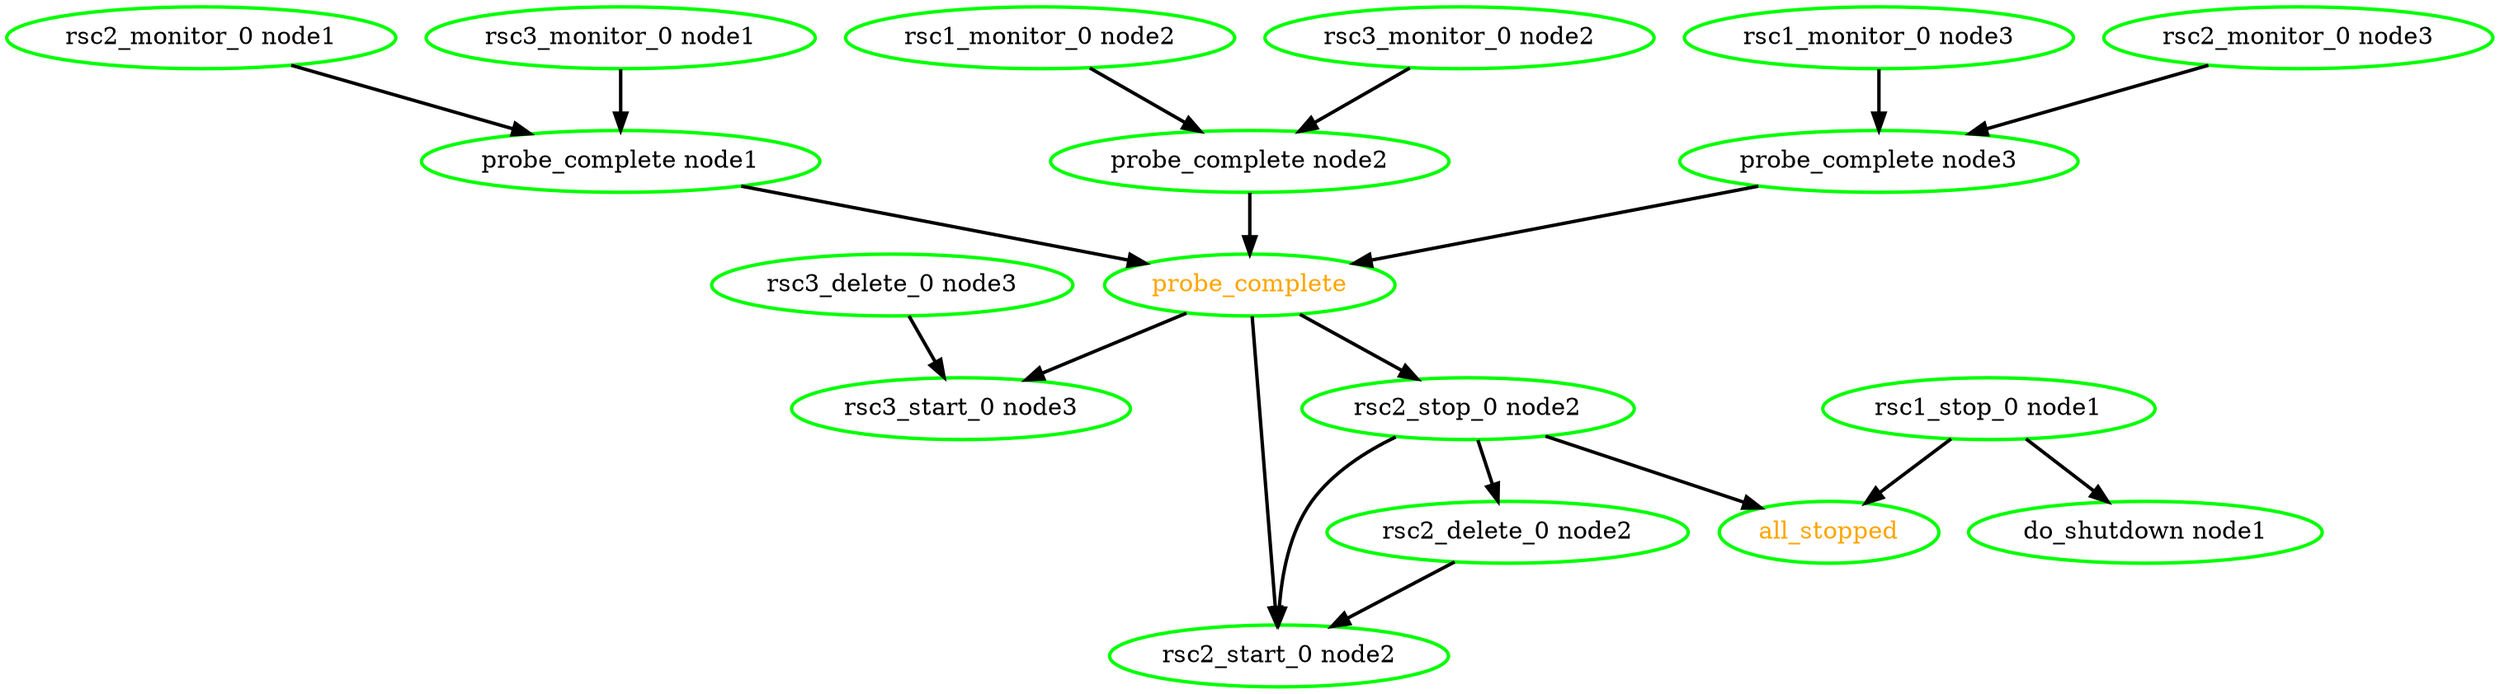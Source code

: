  digraph "g" {
"all_stopped" [ style=bold color="green" fontcolor="orange" ]
"do_shutdown node1" [ style=bold color="green" fontcolor="black" ]
"probe_complete node1" -> "probe_complete" [ style = bold]
"probe_complete node1" [ style=bold color="green" fontcolor="black" ]
"probe_complete node2" -> "probe_complete" [ style = bold]
"probe_complete node2" [ style=bold color="green" fontcolor="black" ]
"probe_complete node3" -> "probe_complete" [ style = bold]
"probe_complete node3" [ style=bold color="green" fontcolor="black" ]
"probe_complete" -> "rsc2_start_0 node2" [ style = bold]
"probe_complete" -> "rsc2_stop_0 node2" [ style = bold]
"probe_complete" -> "rsc3_start_0 node3" [ style = bold]
"probe_complete" [ style=bold color="green" fontcolor="orange" ]
"rsc1_monitor_0 node2" -> "probe_complete node2" [ style = bold]
"rsc1_monitor_0 node2" [ style=bold color="green" fontcolor="black" ]
"rsc1_monitor_0 node3" -> "probe_complete node3" [ style = bold]
"rsc1_monitor_0 node3" [ style=bold color="green" fontcolor="black" ]
"rsc1_stop_0 node1" -> "all_stopped" [ style = bold]
"rsc1_stop_0 node1" -> "do_shutdown node1" [ style = bold]
"rsc1_stop_0 node1" [ style=bold color="green" fontcolor="black" ]
"rsc2_delete_0 node2" -> "rsc2_start_0 node2" [ style = bold]
"rsc2_delete_0 node2" [ style=bold color="green" fontcolor="black" ]
"rsc2_monitor_0 node1" -> "probe_complete node1" [ style = bold]
"rsc2_monitor_0 node1" [ style=bold color="green" fontcolor="black" ]
"rsc2_monitor_0 node3" -> "probe_complete node3" [ style = bold]
"rsc2_monitor_0 node3" [ style=bold color="green" fontcolor="black" ]
"rsc2_start_0 node2" [ style=bold color="green" fontcolor="black" ]
"rsc2_stop_0 node2" -> "all_stopped" [ style = bold]
"rsc2_stop_0 node2" -> "rsc2_delete_0 node2" [ style = bold]
"rsc2_stop_0 node2" -> "rsc2_start_0 node2" [ style = bold]
"rsc2_stop_0 node2" [ style=bold color="green" fontcolor="black" ]
"rsc3_delete_0 node3" -> "rsc3_start_0 node3" [ style = bold]
"rsc3_delete_0 node3" [ style=bold color="green" fontcolor="black"]
"rsc3_monitor_0 node1" -> "probe_complete node1" [ style = bold]
"rsc3_monitor_0 node1" [ style=bold color="green" fontcolor="black" ]
"rsc3_monitor_0 node2" -> "probe_complete node2" [ style = bold]
"rsc3_monitor_0 node2" [ style=bold color="green" fontcolor="black" ]
"rsc3_start_0 node3" [ style=bold color="green" fontcolor="black" ]
}

